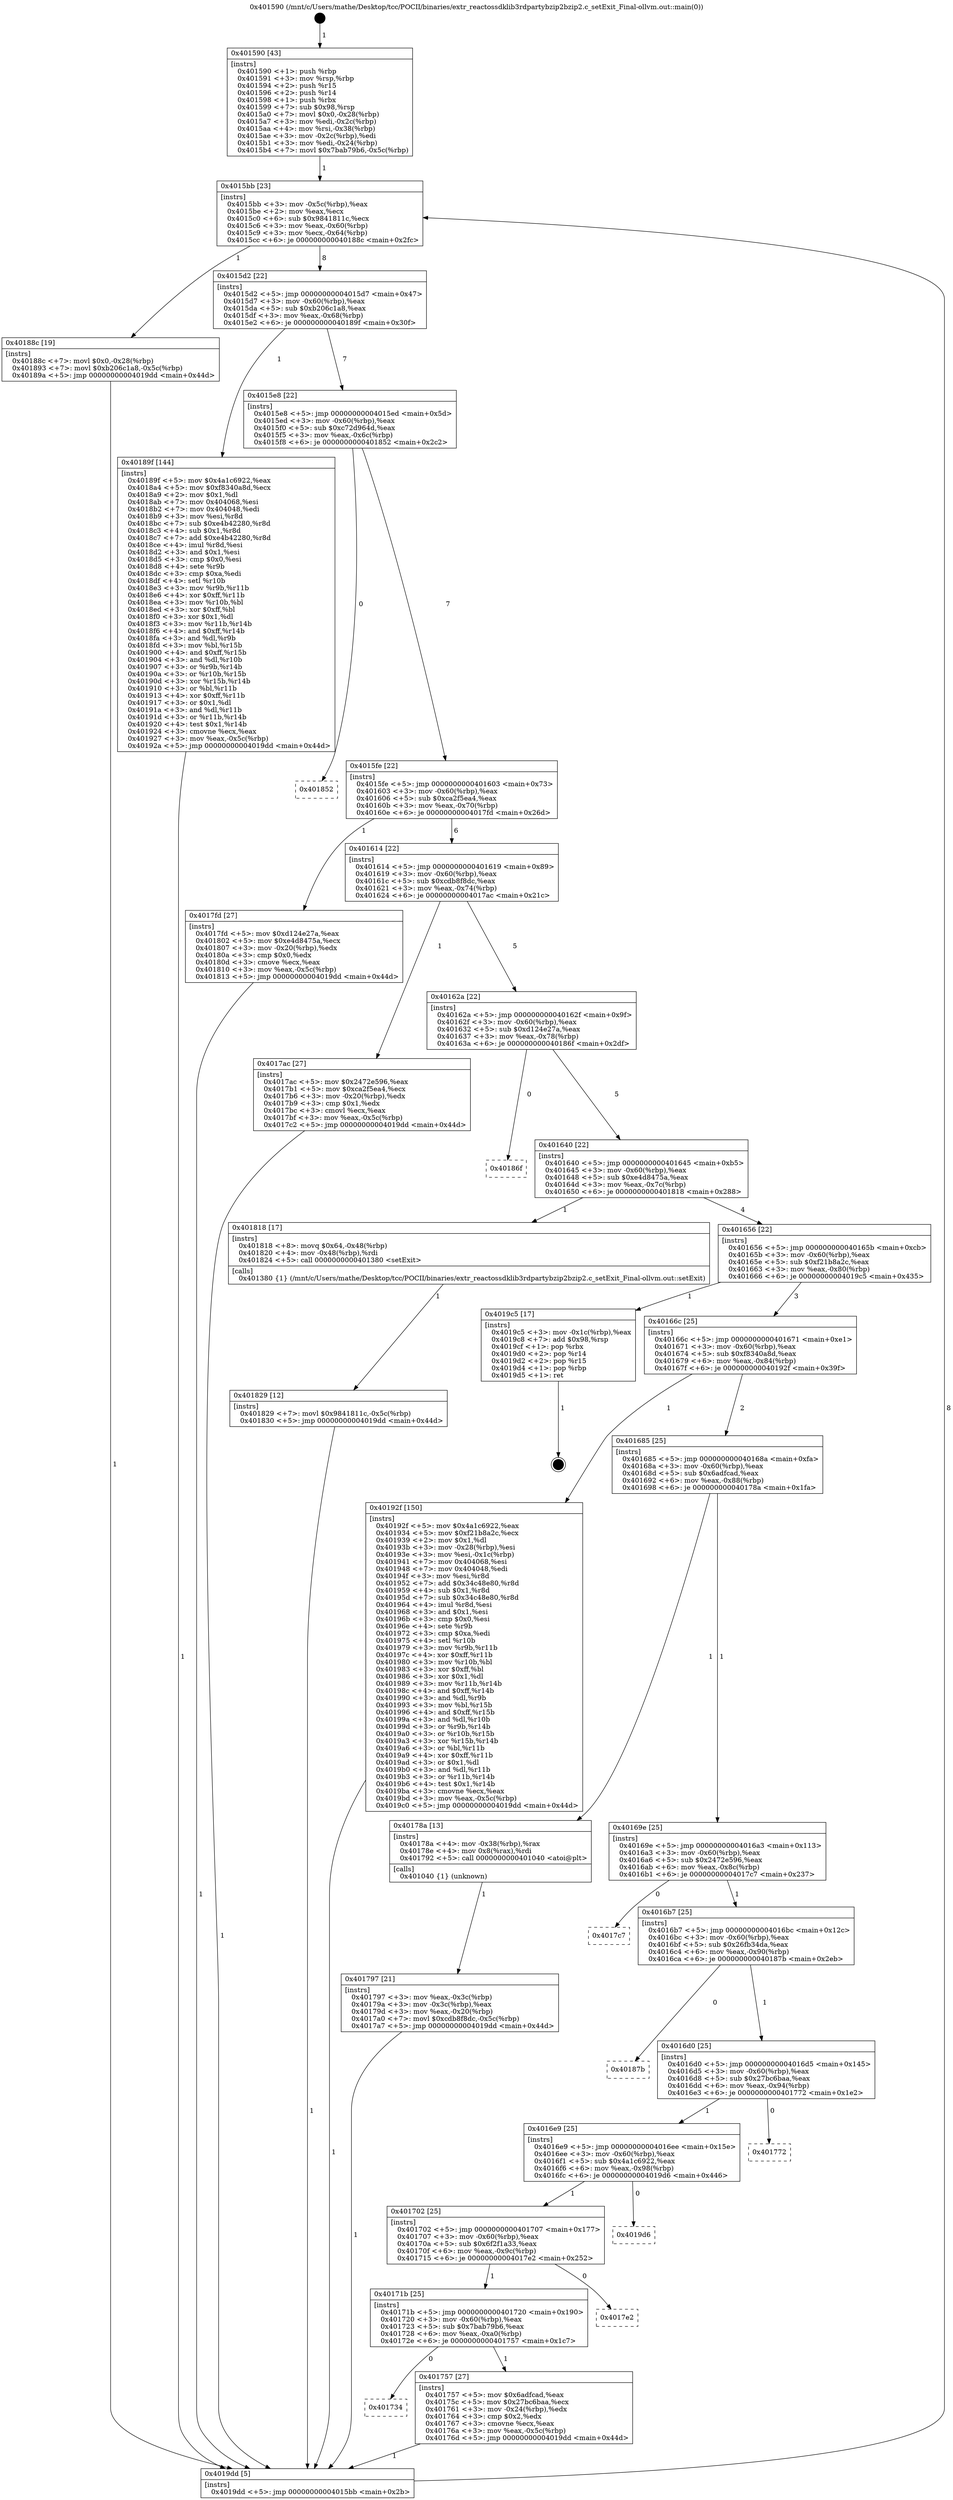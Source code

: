digraph "0x401590" {
  label = "0x401590 (/mnt/c/Users/mathe/Desktop/tcc/POCII/binaries/extr_reactossdklib3rdpartybzip2bzip2.c_setExit_Final-ollvm.out::main(0))"
  labelloc = "t"
  node[shape=record]

  Entry [label="",width=0.3,height=0.3,shape=circle,fillcolor=black,style=filled]
  "0x4015bb" [label="{
     0x4015bb [23]\l
     | [instrs]\l
     &nbsp;&nbsp;0x4015bb \<+3\>: mov -0x5c(%rbp),%eax\l
     &nbsp;&nbsp;0x4015be \<+2\>: mov %eax,%ecx\l
     &nbsp;&nbsp;0x4015c0 \<+6\>: sub $0x9841811c,%ecx\l
     &nbsp;&nbsp;0x4015c6 \<+3\>: mov %eax,-0x60(%rbp)\l
     &nbsp;&nbsp;0x4015c9 \<+3\>: mov %ecx,-0x64(%rbp)\l
     &nbsp;&nbsp;0x4015cc \<+6\>: je 000000000040188c \<main+0x2fc\>\l
  }"]
  "0x40188c" [label="{
     0x40188c [19]\l
     | [instrs]\l
     &nbsp;&nbsp;0x40188c \<+7\>: movl $0x0,-0x28(%rbp)\l
     &nbsp;&nbsp;0x401893 \<+7\>: movl $0xb206c1a8,-0x5c(%rbp)\l
     &nbsp;&nbsp;0x40189a \<+5\>: jmp 00000000004019dd \<main+0x44d\>\l
  }"]
  "0x4015d2" [label="{
     0x4015d2 [22]\l
     | [instrs]\l
     &nbsp;&nbsp;0x4015d2 \<+5\>: jmp 00000000004015d7 \<main+0x47\>\l
     &nbsp;&nbsp;0x4015d7 \<+3\>: mov -0x60(%rbp),%eax\l
     &nbsp;&nbsp;0x4015da \<+5\>: sub $0xb206c1a8,%eax\l
     &nbsp;&nbsp;0x4015df \<+3\>: mov %eax,-0x68(%rbp)\l
     &nbsp;&nbsp;0x4015e2 \<+6\>: je 000000000040189f \<main+0x30f\>\l
  }"]
  Exit [label="",width=0.3,height=0.3,shape=circle,fillcolor=black,style=filled,peripheries=2]
  "0x40189f" [label="{
     0x40189f [144]\l
     | [instrs]\l
     &nbsp;&nbsp;0x40189f \<+5\>: mov $0x4a1c6922,%eax\l
     &nbsp;&nbsp;0x4018a4 \<+5\>: mov $0xf8340a8d,%ecx\l
     &nbsp;&nbsp;0x4018a9 \<+2\>: mov $0x1,%dl\l
     &nbsp;&nbsp;0x4018ab \<+7\>: mov 0x404068,%esi\l
     &nbsp;&nbsp;0x4018b2 \<+7\>: mov 0x404048,%edi\l
     &nbsp;&nbsp;0x4018b9 \<+3\>: mov %esi,%r8d\l
     &nbsp;&nbsp;0x4018bc \<+7\>: sub $0xe4b42280,%r8d\l
     &nbsp;&nbsp;0x4018c3 \<+4\>: sub $0x1,%r8d\l
     &nbsp;&nbsp;0x4018c7 \<+7\>: add $0xe4b42280,%r8d\l
     &nbsp;&nbsp;0x4018ce \<+4\>: imul %r8d,%esi\l
     &nbsp;&nbsp;0x4018d2 \<+3\>: and $0x1,%esi\l
     &nbsp;&nbsp;0x4018d5 \<+3\>: cmp $0x0,%esi\l
     &nbsp;&nbsp;0x4018d8 \<+4\>: sete %r9b\l
     &nbsp;&nbsp;0x4018dc \<+3\>: cmp $0xa,%edi\l
     &nbsp;&nbsp;0x4018df \<+4\>: setl %r10b\l
     &nbsp;&nbsp;0x4018e3 \<+3\>: mov %r9b,%r11b\l
     &nbsp;&nbsp;0x4018e6 \<+4\>: xor $0xff,%r11b\l
     &nbsp;&nbsp;0x4018ea \<+3\>: mov %r10b,%bl\l
     &nbsp;&nbsp;0x4018ed \<+3\>: xor $0xff,%bl\l
     &nbsp;&nbsp;0x4018f0 \<+3\>: xor $0x1,%dl\l
     &nbsp;&nbsp;0x4018f3 \<+3\>: mov %r11b,%r14b\l
     &nbsp;&nbsp;0x4018f6 \<+4\>: and $0xff,%r14b\l
     &nbsp;&nbsp;0x4018fa \<+3\>: and %dl,%r9b\l
     &nbsp;&nbsp;0x4018fd \<+3\>: mov %bl,%r15b\l
     &nbsp;&nbsp;0x401900 \<+4\>: and $0xff,%r15b\l
     &nbsp;&nbsp;0x401904 \<+3\>: and %dl,%r10b\l
     &nbsp;&nbsp;0x401907 \<+3\>: or %r9b,%r14b\l
     &nbsp;&nbsp;0x40190a \<+3\>: or %r10b,%r15b\l
     &nbsp;&nbsp;0x40190d \<+3\>: xor %r15b,%r14b\l
     &nbsp;&nbsp;0x401910 \<+3\>: or %bl,%r11b\l
     &nbsp;&nbsp;0x401913 \<+4\>: xor $0xff,%r11b\l
     &nbsp;&nbsp;0x401917 \<+3\>: or $0x1,%dl\l
     &nbsp;&nbsp;0x40191a \<+3\>: and %dl,%r11b\l
     &nbsp;&nbsp;0x40191d \<+3\>: or %r11b,%r14b\l
     &nbsp;&nbsp;0x401920 \<+4\>: test $0x1,%r14b\l
     &nbsp;&nbsp;0x401924 \<+3\>: cmovne %ecx,%eax\l
     &nbsp;&nbsp;0x401927 \<+3\>: mov %eax,-0x5c(%rbp)\l
     &nbsp;&nbsp;0x40192a \<+5\>: jmp 00000000004019dd \<main+0x44d\>\l
  }"]
  "0x4015e8" [label="{
     0x4015e8 [22]\l
     | [instrs]\l
     &nbsp;&nbsp;0x4015e8 \<+5\>: jmp 00000000004015ed \<main+0x5d\>\l
     &nbsp;&nbsp;0x4015ed \<+3\>: mov -0x60(%rbp),%eax\l
     &nbsp;&nbsp;0x4015f0 \<+5\>: sub $0xc72d964d,%eax\l
     &nbsp;&nbsp;0x4015f5 \<+3\>: mov %eax,-0x6c(%rbp)\l
     &nbsp;&nbsp;0x4015f8 \<+6\>: je 0000000000401852 \<main+0x2c2\>\l
  }"]
  "0x401829" [label="{
     0x401829 [12]\l
     | [instrs]\l
     &nbsp;&nbsp;0x401829 \<+7\>: movl $0x9841811c,-0x5c(%rbp)\l
     &nbsp;&nbsp;0x401830 \<+5\>: jmp 00000000004019dd \<main+0x44d\>\l
  }"]
  "0x401852" [label="{
     0x401852\l
  }", style=dashed]
  "0x4015fe" [label="{
     0x4015fe [22]\l
     | [instrs]\l
     &nbsp;&nbsp;0x4015fe \<+5\>: jmp 0000000000401603 \<main+0x73\>\l
     &nbsp;&nbsp;0x401603 \<+3\>: mov -0x60(%rbp),%eax\l
     &nbsp;&nbsp;0x401606 \<+5\>: sub $0xca2f5ea4,%eax\l
     &nbsp;&nbsp;0x40160b \<+3\>: mov %eax,-0x70(%rbp)\l
     &nbsp;&nbsp;0x40160e \<+6\>: je 00000000004017fd \<main+0x26d\>\l
  }"]
  "0x401797" [label="{
     0x401797 [21]\l
     | [instrs]\l
     &nbsp;&nbsp;0x401797 \<+3\>: mov %eax,-0x3c(%rbp)\l
     &nbsp;&nbsp;0x40179a \<+3\>: mov -0x3c(%rbp),%eax\l
     &nbsp;&nbsp;0x40179d \<+3\>: mov %eax,-0x20(%rbp)\l
     &nbsp;&nbsp;0x4017a0 \<+7\>: movl $0xcdb8f8dc,-0x5c(%rbp)\l
     &nbsp;&nbsp;0x4017a7 \<+5\>: jmp 00000000004019dd \<main+0x44d\>\l
  }"]
  "0x4017fd" [label="{
     0x4017fd [27]\l
     | [instrs]\l
     &nbsp;&nbsp;0x4017fd \<+5\>: mov $0xd124e27a,%eax\l
     &nbsp;&nbsp;0x401802 \<+5\>: mov $0xe4d8475a,%ecx\l
     &nbsp;&nbsp;0x401807 \<+3\>: mov -0x20(%rbp),%edx\l
     &nbsp;&nbsp;0x40180a \<+3\>: cmp $0x0,%edx\l
     &nbsp;&nbsp;0x40180d \<+3\>: cmove %ecx,%eax\l
     &nbsp;&nbsp;0x401810 \<+3\>: mov %eax,-0x5c(%rbp)\l
     &nbsp;&nbsp;0x401813 \<+5\>: jmp 00000000004019dd \<main+0x44d\>\l
  }"]
  "0x401614" [label="{
     0x401614 [22]\l
     | [instrs]\l
     &nbsp;&nbsp;0x401614 \<+5\>: jmp 0000000000401619 \<main+0x89\>\l
     &nbsp;&nbsp;0x401619 \<+3\>: mov -0x60(%rbp),%eax\l
     &nbsp;&nbsp;0x40161c \<+5\>: sub $0xcdb8f8dc,%eax\l
     &nbsp;&nbsp;0x401621 \<+3\>: mov %eax,-0x74(%rbp)\l
     &nbsp;&nbsp;0x401624 \<+6\>: je 00000000004017ac \<main+0x21c\>\l
  }"]
  "0x401590" [label="{
     0x401590 [43]\l
     | [instrs]\l
     &nbsp;&nbsp;0x401590 \<+1\>: push %rbp\l
     &nbsp;&nbsp;0x401591 \<+3\>: mov %rsp,%rbp\l
     &nbsp;&nbsp;0x401594 \<+2\>: push %r15\l
     &nbsp;&nbsp;0x401596 \<+2\>: push %r14\l
     &nbsp;&nbsp;0x401598 \<+1\>: push %rbx\l
     &nbsp;&nbsp;0x401599 \<+7\>: sub $0x98,%rsp\l
     &nbsp;&nbsp;0x4015a0 \<+7\>: movl $0x0,-0x28(%rbp)\l
     &nbsp;&nbsp;0x4015a7 \<+3\>: mov %edi,-0x2c(%rbp)\l
     &nbsp;&nbsp;0x4015aa \<+4\>: mov %rsi,-0x38(%rbp)\l
     &nbsp;&nbsp;0x4015ae \<+3\>: mov -0x2c(%rbp),%edi\l
     &nbsp;&nbsp;0x4015b1 \<+3\>: mov %edi,-0x24(%rbp)\l
     &nbsp;&nbsp;0x4015b4 \<+7\>: movl $0x7bab79b6,-0x5c(%rbp)\l
  }"]
  "0x4017ac" [label="{
     0x4017ac [27]\l
     | [instrs]\l
     &nbsp;&nbsp;0x4017ac \<+5\>: mov $0x2472e596,%eax\l
     &nbsp;&nbsp;0x4017b1 \<+5\>: mov $0xca2f5ea4,%ecx\l
     &nbsp;&nbsp;0x4017b6 \<+3\>: mov -0x20(%rbp),%edx\l
     &nbsp;&nbsp;0x4017b9 \<+3\>: cmp $0x1,%edx\l
     &nbsp;&nbsp;0x4017bc \<+3\>: cmovl %ecx,%eax\l
     &nbsp;&nbsp;0x4017bf \<+3\>: mov %eax,-0x5c(%rbp)\l
     &nbsp;&nbsp;0x4017c2 \<+5\>: jmp 00000000004019dd \<main+0x44d\>\l
  }"]
  "0x40162a" [label="{
     0x40162a [22]\l
     | [instrs]\l
     &nbsp;&nbsp;0x40162a \<+5\>: jmp 000000000040162f \<main+0x9f\>\l
     &nbsp;&nbsp;0x40162f \<+3\>: mov -0x60(%rbp),%eax\l
     &nbsp;&nbsp;0x401632 \<+5\>: sub $0xd124e27a,%eax\l
     &nbsp;&nbsp;0x401637 \<+3\>: mov %eax,-0x78(%rbp)\l
     &nbsp;&nbsp;0x40163a \<+6\>: je 000000000040186f \<main+0x2df\>\l
  }"]
  "0x4019dd" [label="{
     0x4019dd [5]\l
     | [instrs]\l
     &nbsp;&nbsp;0x4019dd \<+5\>: jmp 00000000004015bb \<main+0x2b\>\l
  }"]
  "0x40186f" [label="{
     0x40186f\l
  }", style=dashed]
  "0x401640" [label="{
     0x401640 [22]\l
     | [instrs]\l
     &nbsp;&nbsp;0x401640 \<+5\>: jmp 0000000000401645 \<main+0xb5\>\l
     &nbsp;&nbsp;0x401645 \<+3\>: mov -0x60(%rbp),%eax\l
     &nbsp;&nbsp;0x401648 \<+5\>: sub $0xe4d8475a,%eax\l
     &nbsp;&nbsp;0x40164d \<+3\>: mov %eax,-0x7c(%rbp)\l
     &nbsp;&nbsp;0x401650 \<+6\>: je 0000000000401818 \<main+0x288\>\l
  }"]
  "0x401734" [label="{
     0x401734\l
  }", style=dashed]
  "0x401818" [label="{
     0x401818 [17]\l
     | [instrs]\l
     &nbsp;&nbsp;0x401818 \<+8\>: movq $0x64,-0x48(%rbp)\l
     &nbsp;&nbsp;0x401820 \<+4\>: mov -0x48(%rbp),%rdi\l
     &nbsp;&nbsp;0x401824 \<+5\>: call 0000000000401380 \<setExit\>\l
     | [calls]\l
     &nbsp;&nbsp;0x401380 \{1\} (/mnt/c/Users/mathe/Desktop/tcc/POCII/binaries/extr_reactossdklib3rdpartybzip2bzip2.c_setExit_Final-ollvm.out::setExit)\l
  }"]
  "0x401656" [label="{
     0x401656 [22]\l
     | [instrs]\l
     &nbsp;&nbsp;0x401656 \<+5\>: jmp 000000000040165b \<main+0xcb\>\l
     &nbsp;&nbsp;0x40165b \<+3\>: mov -0x60(%rbp),%eax\l
     &nbsp;&nbsp;0x40165e \<+5\>: sub $0xf21b8a2c,%eax\l
     &nbsp;&nbsp;0x401663 \<+3\>: mov %eax,-0x80(%rbp)\l
     &nbsp;&nbsp;0x401666 \<+6\>: je 00000000004019c5 \<main+0x435\>\l
  }"]
  "0x401757" [label="{
     0x401757 [27]\l
     | [instrs]\l
     &nbsp;&nbsp;0x401757 \<+5\>: mov $0x6adfcad,%eax\l
     &nbsp;&nbsp;0x40175c \<+5\>: mov $0x27bc6baa,%ecx\l
     &nbsp;&nbsp;0x401761 \<+3\>: mov -0x24(%rbp),%edx\l
     &nbsp;&nbsp;0x401764 \<+3\>: cmp $0x2,%edx\l
     &nbsp;&nbsp;0x401767 \<+3\>: cmovne %ecx,%eax\l
     &nbsp;&nbsp;0x40176a \<+3\>: mov %eax,-0x5c(%rbp)\l
     &nbsp;&nbsp;0x40176d \<+5\>: jmp 00000000004019dd \<main+0x44d\>\l
  }"]
  "0x4019c5" [label="{
     0x4019c5 [17]\l
     | [instrs]\l
     &nbsp;&nbsp;0x4019c5 \<+3\>: mov -0x1c(%rbp),%eax\l
     &nbsp;&nbsp;0x4019c8 \<+7\>: add $0x98,%rsp\l
     &nbsp;&nbsp;0x4019cf \<+1\>: pop %rbx\l
     &nbsp;&nbsp;0x4019d0 \<+2\>: pop %r14\l
     &nbsp;&nbsp;0x4019d2 \<+2\>: pop %r15\l
     &nbsp;&nbsp;0x4019d4 \<+1\>: pop %rbp\l
     &nbsp;&nbsp;0x4019d5 \<+1\>: ret\l
  }"]
  "0x40166c" [label="{
     0x40166c [25]\l
     | [instrs]\l
     &nbsp;&nbsp;0x40166c \<+5\>: jmp 0000000000401671 \<main+0xe1\>\l
     &nbsp;&nbsp;0x401671 \<+3\>: mov -0x60(%rbp),%eax\l
     &nbsp;&nbsp;0x401674 \<+5\>: sub $0xf8340a8d,%eax\l
     &nbsp;&nbsp;0x401679 \<+6\>: mov %eax,-0x84(%rbp)\l
     &nbsp;&nbsp;0x40167f \<+6\>: je 000000000040192f \<main+0x39f\>\l
  }"]
  "0x40171b" [label="{
     0x40171b [25]\l
     | [instrs]\l
     &nbsp;&nbsp;0x40171b \<+5\>: jmp 0000000000401720 \<main+0x190\>\l
     &nbsp;&nbsp;0x401720 \<+3\>: mov -0x60(%rbp),%eax\l
     &nbsp;&nbsp;0x401723 \<+5\>: sub $0x7bab79b6,%eax\l
     &nbsp;&nbsp;0x401728 \<+6\>: mov %eax,-0xa0(%rbp)\l
     &nbsp;&nbsp;0x40172e \<+6\>: je 0000000000401757 \<main+0x1c7\>\l
  }"]
  "0x40192f" [label="{
     0x40192f [150]\l
     | [instrs]\l
     &nbsp;&nbsp;0x40192f \<+5\>: mov $0x4a1c6922,%eax\l
     &nbsp;&nbsp;0x401934 \<+5\>: mov $0xf21b8a2c,%ecx\l
     &nbsp;&nbsp;0x401939 \<+2\>: mov $0x1,%dl\l
     &nbsp;&nbsp;0x40193b \<+3\>: mov -0x28(%rbp),%esi\l
     &nbsp;&nbsp;0x40193e \<+3\>: mov %esi,-0x1c(%rbp)\l
     &nbsp;&nbsp;0x401941 \<+7\>: mov 0x404068,%esi\l
     &nbsp;&nbsp;0x401948 \<+7\>: mov 0x404048,%edi\l
     &nbsp;&nbsp;0x40194f \<+3\>: mov %esi,%r8d\l
     &nbsp;&nbsp;0x401952 \<+7\>: add $0x34c48e80,%r8d\l
     &nbsp;&nbsp;0x401959 \<+4\>: sub $0x1,%r8d\l
     &nbsp;&nbsp;0x40195d \<+7\>: sub $0x34c48e80,%r8d\l
     &nbsp;&nbsp;0x401964 \<+4\>: imul %r8d,%esi\l
     &nbsp;&nbsp;0x401968 \<+3\>: and $0x1,%esi\l
     &nbsp;&nbsp;0x40196b \<+3\>: cmp $0x0,%esi\l
     &nbsp;&nbsp;0x40196e \<+4\>: sete %r9b\l
     &nbsp;&nbsp;0x401972 \<+3\>: cmp $0xa,%edi\l
     &nbsp;&nbsp;0x401975 \<+4\>: setl %r10b\l
     &nbsp;&nbsp;0x401979 \<+3\>: mov %r9b,%r11b\l
     &nbsp;&nbsp;0x40197c \<+4\>: xor $0xff,%r11b\l
     &nbsp;&nbsp;0x401980 \<+3\>: mov %r10b,%bl\l
     &nbsp;&nbsp;0x401983 \<+3\>: xor $0xff,%bl\l
     &nbsp;&nbsp;0x401986 \<+3\>: xor $0x1,%dl\l
     &nbsp;&nbsp;0x401989 \<+3\>: mov %r11b,%r14b\l
     &nbsp;&nbsp;0x40198c \<+4\>: and $0xff,%r14b\l
     &nbsp;&nbsp;0x401990 \<+3\>: and %dl,%r9b\l
     &nbsp;&nbsp;0x401993 \<+3\>: mov %bl,%r15b\l
     &nbsp;&nbsp;0x401996 \<+4\>: and $0xff,%r15b\l
     &nbsp;&nbsp;0x40199a \<+3\>: and %dl,%r10b\l
     &nbsp;&nbsp;0x40199d \<+3\>: or %r9b,%r14b\l
     &nbsp;&nbsp;0x4019a0 \<+3\>: or %r10b,%r15b\l
     &nbsp;&nbsp;0x4019a3 \<+3\>: xor %r15b,%r14b\l
     &nbsp;&nbsp;0x4019a6 \<+3\>: or %bl,%r11b\l
     &nbsp;&nbsp;0x4019a9 \<+4\>: xor $0xff,%r11b\l
     &nbsp;&nbsp;0x4019ad \<+3\>: or $0x1,%dl\l
     &nbsp;&nbsp;0x4019b0 \<+3\>: and %dl,%r11b\l
     &nbsp;&nbsp;0x4019b3 \<+3\>: or %r11b,%r14b\l
     &nbsp;&nbsp;0x4019b6 \<+4\>: test $0x1,%r14b\l
     &nbsp;&nbsp;0x4019ba \<+3\>: cmovne %ecx,%eax\l
     &nbsp;&nbsp;0x4019bd \<+3\>: mov %eax,-0x5c(%rbp)\l
     &nbsp;&nbsp;0x4019c0 \<+5\>: jmp 00000000004019dd \<main+0x44d\>\l
  }"]
  "0x401685" [label="{
     0x401685 [25]\l
     | [instrs]\l
     &nbsp;&nbsp;0x401685 \<+5\>: jmp 000000000040168a \<main+0xfa\>\l
     &nbsp;&nbsp;0x40168a \<+3\>: mov -0x60(%rbp),%eax\l
     &nbsp;&nbsp;0x40168d \<+5\>: sub $0x6adfcad,%eax\l
     &nbsp;&nbsp;0x401692 \<+6\>: mov %eax,-0x88(%rbp)\l
     &nbsp;&nbsp;0x401698 \<+6\>: je 000000000040178a \<main+0x1fa\>\l
  }"]
  "0x4017e2" [label="{
     0x4017e2\l
  }", style=dashed]
  "0x40178a" [label="{
     0x40178a [13]\l
     | [instrs]\l
     &nbsp;&nbsp;0x40178a \<+4\>: mov -0x38(%rbp),%rax\l
     &nbsp;&nbsp;0x40178e \<+4\>: mov 0x8(%rax),%rdi\l
     &nbsp;&nbsp;0x401792 \<+5\>: call 0000000000401040 \<atoi@plt\>\l
     | [calls]\l
     &nbsp;&nbsp;0x401040 \{1\} (unknown)\l
  }"]
  "0x40169e" [label="{
     0x40169e [25]\l
     | [instrs]\l
     &nbsp;&nbsp;0x40169e \<+5\>: jmp 00000000004016a3 \<main+0x113\>\l
     &nbsp;&nbsp;0x4016a3 \<+3\>: mov -0x60(%rbp),%eax\l
     &nbsp;&nbsp;0x4016a6 \<+5\>: sub $0x2472e596,%eax\l
     &nbsp;&nbsp;0x4016ab \<+6\>: mov %eax,-0x8c(%rbp)\l
     &nbsp;&nbsp;0x4016b1 \<+6\>: je 00000000004017c7 \<main+0x237\>\l
  }"]
  "0x401702" [label="{
     0x401702 [25]\l
     | [instrs]\l
     &nbsp;&nbsp;0x401702 \<+5\>: jmp 0000000000401707 \<main+0x177\>\l
     &nbsp;&nbsp;0x401707 \<+3\>: mov -0x60(%rbp),%eax\l
     &nbsp;&nbsp;0x40170a \<+5\>: sub $0x6f2f1a33,%eax\l
     &nbsp;&nbsp;0x40170f \<+6\>: mov %eax,-0x9c(%rbp)\l
     &nbsp;&nbsp;0x401715 \<+6\>: je 00000000004017e2 \<main+0x252\>\l
  }"]
  "0x4017c7" [label="{
     0x4017c7\l
  }", style=dashed]
  "0x4016b7" [label="{
     0x4016b7 [25]\l
     | [instrs]\l
     &nbsp;&nbsp;0x4016b7 \<+5\>: jmp 00000000004016bc \<main+0x12c\>\l
     &nbsp;&nbsp;0x4016bc \<+3\>: mov -0x60(%rbp),%eax\l
     &nbsp;&nbsp;0x4016bf \<+5\>: sub $0x26fb34da,%eax\l
     &nbsp;&nbsp;0x4016c4 \<+6\>: mov %eax,-0x90(%rbp)\l
     &nbsp;&nbsp;0x4016ca \<+6\>: je 000000000040187b \<main+0x2eb\>\l
  }"]
  "0x4019d6" [label="{
     0x4019d6\l
  }", style=dashed]
  "0x40187b" [label="{
     0x40187b\l
  }", style=dashed]
  "0x4016d0" [label="{
     0x4016d0 [25]\l
     | [instrs]\l
     &nbsp;&nbsp;0x4016d0 \<+5\>: jmp 00000000004016d5 \<main+0x145\>\l
     &nbsp;&nbsp;0x4016d5 \<+3\>: mov -0x60(%rbp),%eax\l
     &nbsp;&nbsp;0x4016d8 \<+5\>: sub $0x27bc6baa,%eax\l
     &nbsp;&nbsp;0x4016dd \<+6\>: mov %eax,-0x94(%rbp)\l
     &nbsp;&nbsp;0x4016e3 \<+6\>: je 0000000000401772 \<main+0x1e2\>\l
  }"]
  "0x4016e9" [label="{
     0x4016e9 [25]\l
     | [instrs]\l
     &nbsp;&nbsp;0x4016e9 \<+5\>: jmp 00000000004016ee \<main+0x15e\>\l
     &nbsp;&nbsp;0x4016ee \<+3\>: mov -0x60(%rbp),%eax\l
     &nbsp;&nbsp;0x4016f1 \<+5\>: sub $0x4a1c6922,%eax\l
     &nbsp;&nbsp;0x4016f6 \<+6\>: mov %eax,-0x98(%rbp)\l
     &nbsp;&nbsp;0x4016fc \<+6\>: je 00000000004019d6 \<main+0x446\>\l
  }"]
  "0x401772" [label="{
     0x401772\l
  }", style=dashed]
  Entry -> "0x401590" [label=" 1"]
  "0x4015bb" -> "0x40188c" [label=" 1"]
  "0x4015bb" -> "0x4015d2" [label=" 8"]
  "0x4019c5" -> Exit [label=" 1"]
  "0x4015d2" -> "0x40189f" [label=" 1"]
  "0x4015d2" -> "0x4015e8" [label=" 7"]
  "0x40192f" -> "0x4019dd" [label=" 1"]
  "0x4015e8" -> "0x401852" [label=" 0"]
  "0x4015e8" -> "0x4015fe" [label=" 7"]
  "0x40189f" -> "0x4019dd" [label=" 1"]
  "0x4015fe" -> "0x4017fd" [label=" 1"]
  "0x4015fe" -> "0x401614" [label=" 6"]
  "0x40188c" -> "0x4019dd" [label=" 1"]
  "0x401614" -> "0x4017ac" [label=" 1"]
  "0x401614" -> "0x40162a" [label=" 5"]
  "0x401829" -> "0x4019dd" [label=" 1"]
  "0x40162a" -> "0x40186f" [label=" 0"]
  "0x40162a" -> "0x401640" [label=" 5"]
  "0x401818" -> "0x401829" [label=" 1"]
  "0x401640" -> "0x401818" [label=" 1"]
  "0x401640" -> "0x401656" [label=" 4"]
  "0x4017fd" -> "0x4019dd" [label=" 1"]
  "0x401656" -> "0x4019c5" [label=" 1"]
  "0x401656" -> "0x40166c" [label=" 3"]
  "0x4017ac" -> "0x4019dd" [label=" 1"]
  "0x40166c" -> "0x40192f" [label=" 1"]
  "0x40166c" -> "0x401685" [label=" 2"]
  "0x40178a" -> "0x401797" [label=" 1"]
  "0x401685" -> "0x40178a" [label=" 1"]
  "0x401685" -> "0x40169e" [label=" 1"]
  "0x4019dd" -> "0x4015bb" [label=" 8"]
  "0x40169e" -> "0x4017c7" [label=" 0"]
  "0x40169e" -> "0x4016b7" [label=" 1"]
  "0x401757" -> "0x4019dd" [label=" 1"]
  "0x4016b7" -> "0x40187b" [label=" 0"]
  "0x4016b7" -> "0x4016d0" [label=" 1"]
  "0x40171b" -> "0x401734" [label=" 0"]
  "0x4016d0" -> "0x401772" [label=" 0"]
  "0x4016d0" -> "0x4016e9" [label=" 1"]
  "0x40171b" -> "0x401757" [label=" 1"]
  "0x4016e9" -> "0x4019d6" [label=" 0"]
  "0x4016e9" -> "0x401702" [label=" 1"]
  "0x401590" -> "0x4015bb" [label=" 1"]
  "0x401702" -> "0x4017e2" [label=" 0"]
  "0x401702" -> "0x40171b" [label=" 1"]
  "0x401797" -> "0x4019dd" [label=" 1"]
}
